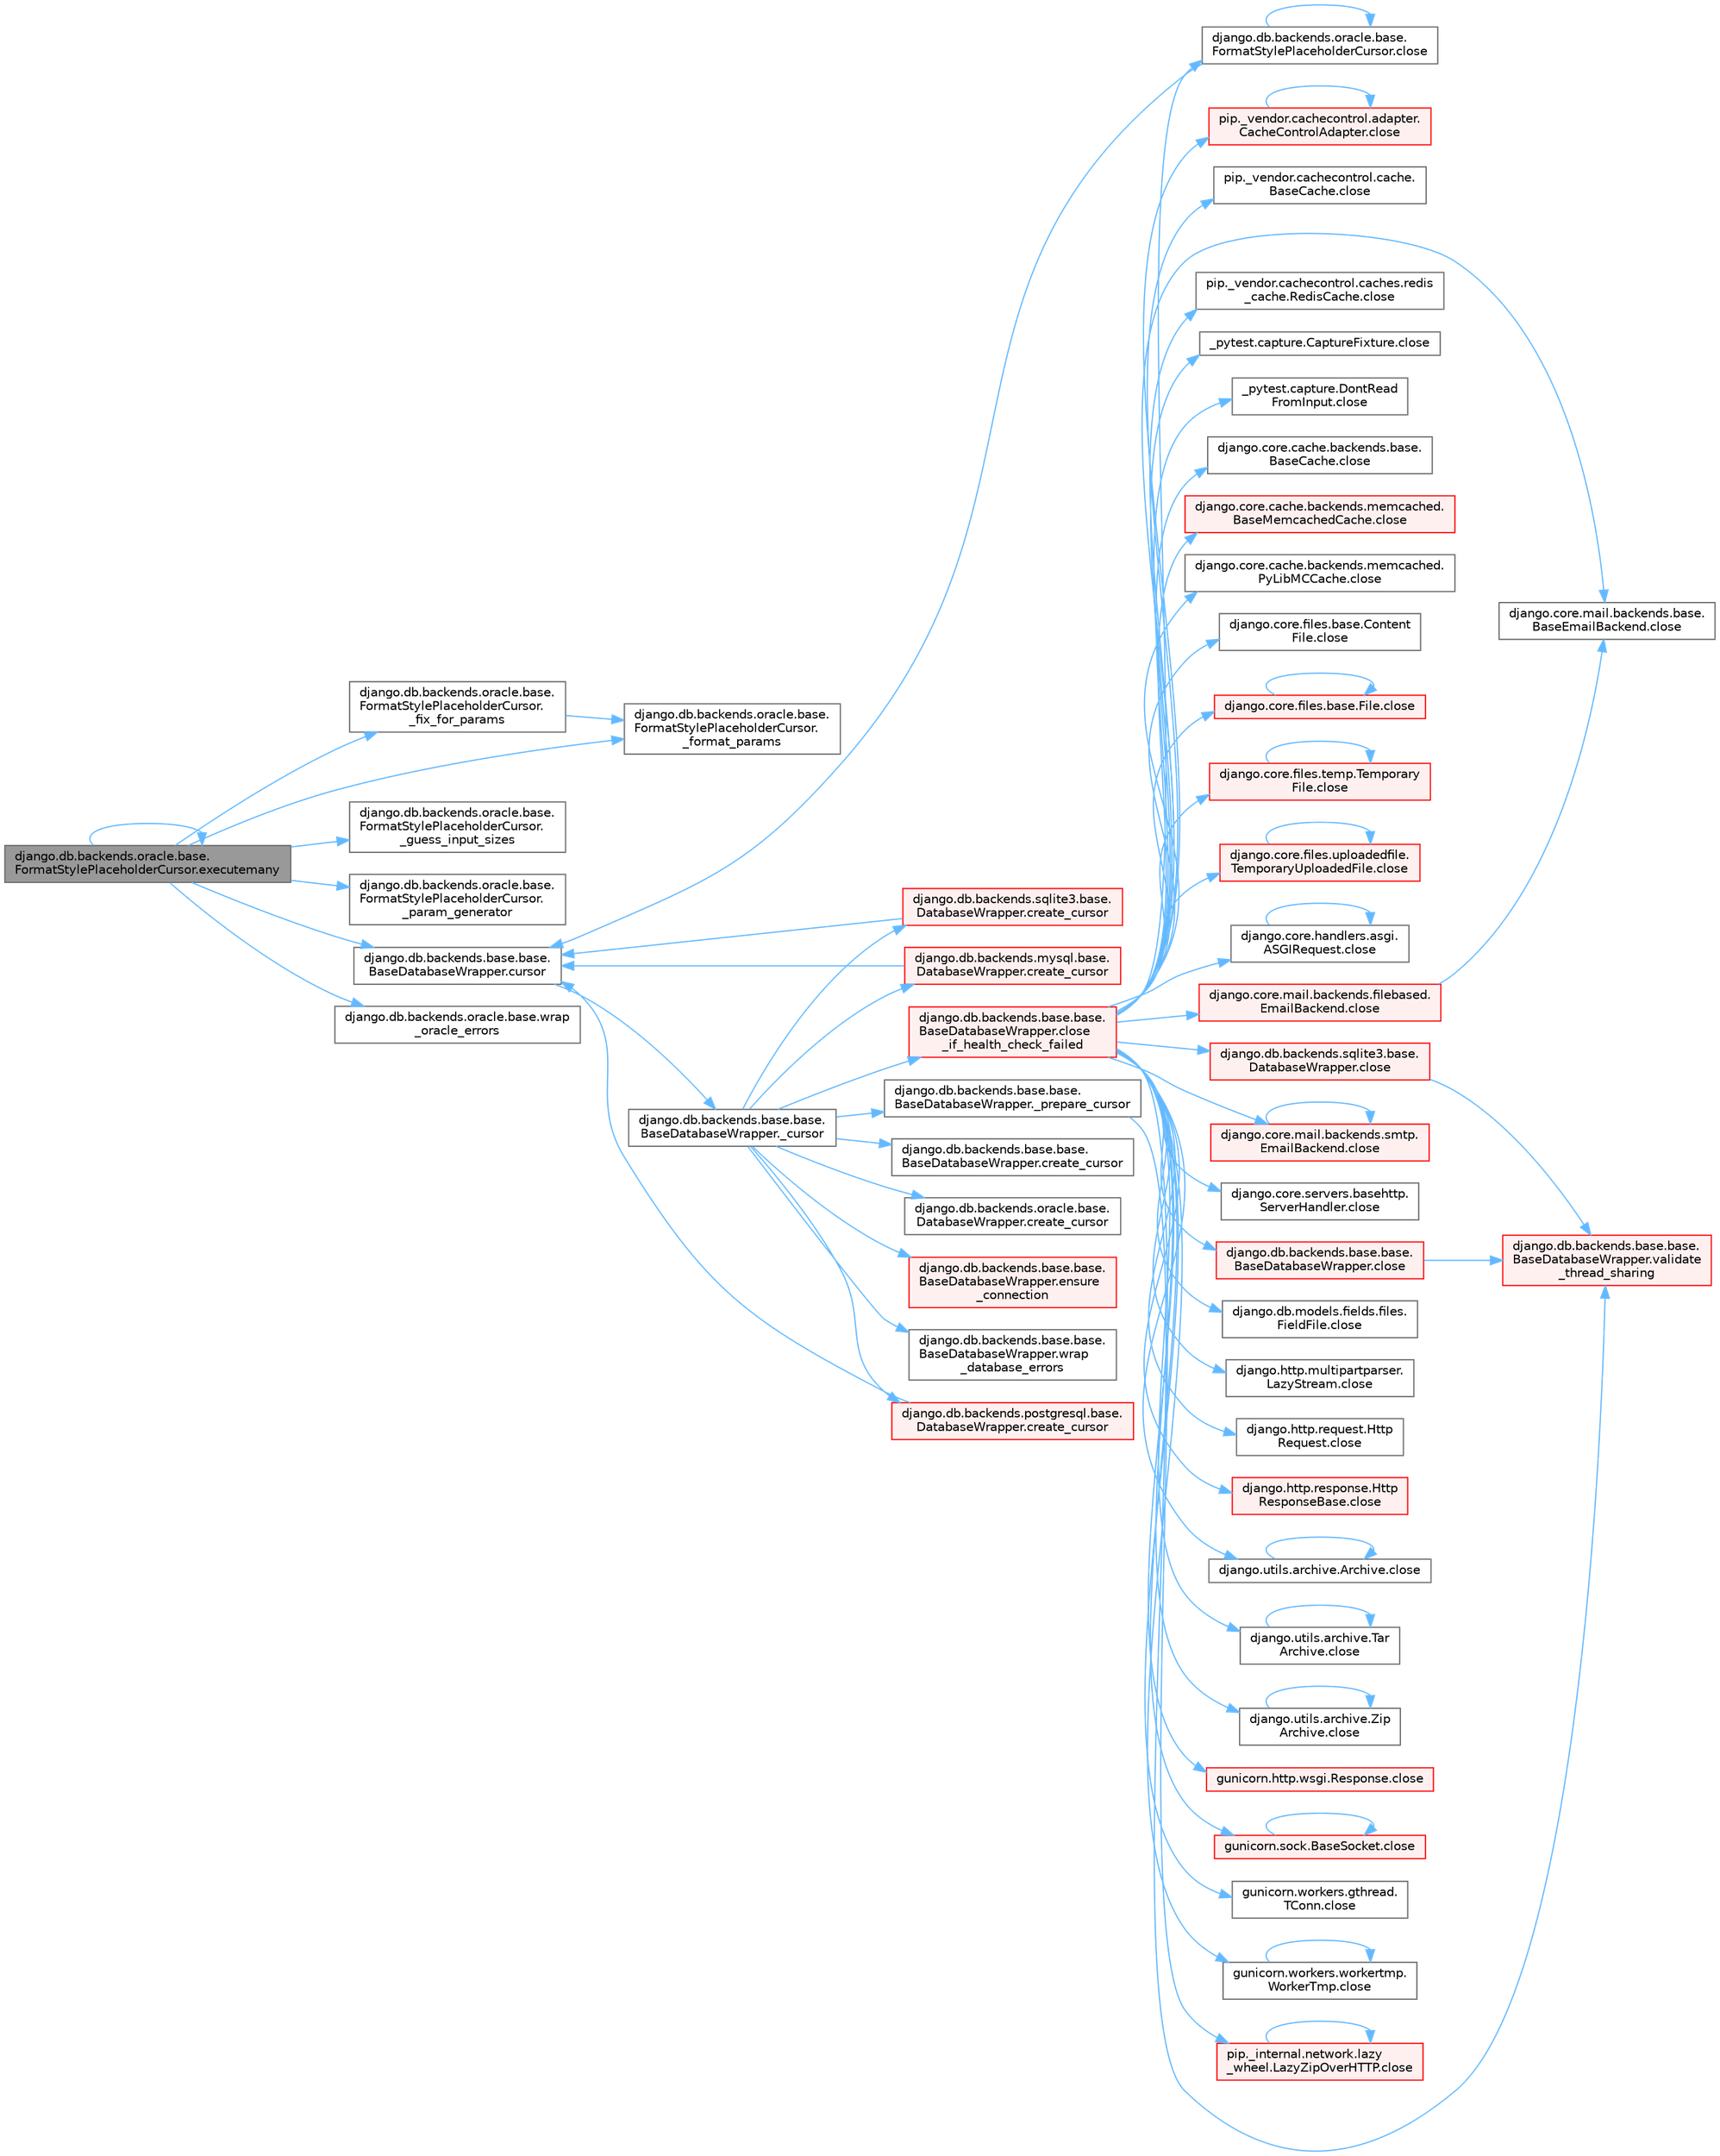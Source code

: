 digraph "django.db.backends.oracle.base.FormatStylePlaceholderCursor.executemany"
{
 // LATEX_PDF_SIZE
  bgcolor="transparent";
  edge [fontname=Helvetica,fontsize=10,labelfontname=Helvetica,labelfontsize=10];
  node [fontname=Helvetica,fontsize=10,shape=box,height=0.2,width=0.4];
  rankdir="LR";
  Node1 [id="Node000001",label="django.db.backends.oracle.base.\lFormatStylePlaceholderCursor.executemany",height=0.2,width=0.4,color="gray40", fillcolor="grey60", style="filled", fontcolor="black",tooltip=" "];
  Node1 -> Node2 [id="edge1_Node000001_Node000002",color="steelblue1",style="solid",tooltip=" "];
  Node2 [id="Node000002",label="django.db.backends.oracle.base.\lFormatStylePlaceholderCursor.\l_fix_for_params",height=0.2,width=0.4,color="grey40", fillcolor="white", style="filled",URL="$classdjango_1_1db_1_1backends_1_1oracle_1_1base_1_1_format_style_placeholder_cursor.html#a835a7fe92dfa69979737ff9cc625f20d",tooltip=" "];
  Node2 -> Node3 [id="edge2_Node000002_Node000003",color="steelblue1",style="solid",tooltip=" "];
  Node3 [id="Node000003",label="django.db.backends.oracle.base.\lFormatStylePlaceholderCursor.\l_format_params",height=0.2,width=0.4,color="grey40", fillcolor="white", style="filled",URL="$classdjango_1_1db_1_1backends_1_1oracle_1_1base_1_1_format_style_placeholder_cursor.html#a6905f99e29508c7a45658bdc80fbb3ee",tooltip=" "];
  Node1 -> Node3 [id="edge3_Node000001_Node000003",color="steelblue1",style="solid",tooltip=" "];
  Node1 -> Node4 [id="edge4_Node000001_Node000004",color="steelblue1",style="solid",tooltip=" "];
  Node4 [id="Node000004",label="django.db.backends.oracle.base.\lFormatStylePlaceholderCursor.\l_guess_input_sizes",height=0.2,width=0.4,color="grey40", fillcolor="white", style="filled",URL="$classdjango_1_1db_1_1backends_1_1oracle_1_1base_1_1_format_style_placeholder_cursor.html#a3498f43a2cd6a65db64ad08f6993f16b",tooltip=" "];
  Node1 -> Node5 [id="edge5_Node000001_Node000005",color="steelblue1",style="solid",tooltip=" "];
  Node5 [id="Node000005",label="django.db.backends.oracle.base.\lFormatStylePlaceholderCursor.\l_param_generator",height=0.2,width=0.4,color="grey40", fillcolor="white", style="filled",URL="$classdjango_1_1db_1_1backends_1_1oracle_1_1base_1_1_format_style_placeholder_cursor.html#a04b5f0e9ef69503fbc8d7ac7dc221580",tooltip=" "];
  Node1 -> Node6 [id="edge6_Node000001_Node000006",color="steelblue1",style="solid",tooltip=" "];
  Node6 [id="Node000006",label="django.db.backends.base.base.\lBaseDatabaseWrapper.cursor",height=0.2,width=0.4,color="grey40", fillcolor="white", style="filled",URL="$classdjango_1_1db_1_1backends_1_1base_1_1base_1_1_base_database_wrapper.html#a36460fef236d97a41d6ed05f035509f8",tooltip=" "];
  Node6 -> Node7 [id="edge7_Node000006_Node000007",color="steelblue1",style="solid",tooltip=" "];
  Node7 [id="Node000007",label="django.db.backends.base.base.\lBaseDatabaseWrapper._cursor",height=0.2,width=0.4,color="grey40", fillcolor="white", style="filled",URL="$classdjango_1_1db_1_1backends_1_1base_1_1base_1_1_base_database_wrapper.html#a4ab6e7f33d17ad7228f40516ace60c5f",tooltip=" "];
  Node7 -> Node8 [id="edge8_Node000007_Node000008",color="steelblue1",style="solid",tooltip=" "];
  Node8 [id="Node000008",label="django.db.backends.base.base.\lBaseDatabaseWrapper._prepare_cursor",height=0.2,width=0.4,color="grey40", fillcolor="white", style="filled",URL="$classdjango_1_1db_1_1backends_1_1base_1_1base_1_1_base_database_wrapper.html#af8f50dc5cd42b79109d8a262398e6c1c",tooltip=" "];
  Node8 -> Node9 [id="edge9_Node000008_Node000009",color="steelblue1",style="solid",tooltip=" "];
  Node9 [id="Node000009",label="django.db.backends.base.base.\lBaseDatabaseWrapper.validate\l_thread_sharing",height=0.2,width=0.4,color="red", fillcolor="#FFF0F0", style="filled",URL="$classdjango_1_1db_1_1backends_1_1base_1_1base_1_1_base_database_wrapper.html#adea4e3380c08118490c13a61f2d3f89a",tooltip=" "];
  Node7 -> Node30 [id="edge10_Node000007_Node000030",color="steelblue1",style="solid",tooltip=" "];
  Node30 [id="Node000030",label="django.db.backends.base.base.\lBaseDatabaseWrapper.close\l_if_health_check_failed",height=0.2,width=0.4,color="red", fillcolor="#FFF0F0", style="filled",URL="$classdjango_1_1db_1_1backends_1_1base_1_1base_1_1_base_database_wrapper.html#a3f4d11734d2da94781f00468b6bd3981",tooltip=" "];
  Node30 -> Node31 [id="edge11_Node000030_Node000031",color="steelblue1",style="solid",tooltip=" "];
  Node31 [id="Node000031",label="_pytest.capture.CaptureFixture.close",height=0.2,width=0.4,color="grey40", fillcolor="white", style="filled",URL="$class__pytest_1_1capture_1_1_capture_fixture.html#ac018b3a02c2aff2047974ced57907cd0",tooltip=" "];
  Node30 -> Node32 [id="edge12_Node000030_Node000032",color="steelblue1",style="solid",tooltip=" "];
  Node32 [id="Node000032",label="_pytest.capture.DontRead\lFromInput.close",height=0.2,width=0.4,color="grey40", fillcolor="white", style="filled",URL="$class__pytest_1_1capture_1_1_dont_read_from_input.html#accf28daf7db40f53462752cc02bbdd32",tooltip=" "];
  Node30 -> Node33 [id="edge13_Node000030_Node000033",color="steelblue1",style="solid",tooltip=" "];
  Node33 [id="Node000033",label="django.core.cache.backends.base.\lBaseCache.close",height=0.2,width=0.4,color="grey40", fillcolor="white", style="filled",URL="$classdjango_1_1core_1_1cache_1_1backends_1_1base_1_1_base_cache.html#ae5d10e57a1ab2b99171e943370da8cf3",tooltip=" "];
  Node30 -> Node34 [id="edge14_Node000030_Node000034",color="steelblue1",style="solid",tooltip=" "];
  Node34 [id="Node000034",label="django.core.cache.backends.memcached.\lBaseMemcachedCache.close",height=0.2,width=0.4,color="red", fillcolor="#FFF0F0", style="filled",URL="$classdjango_1_1core_1_1cache_1_1backends_1_1memcached_1_1_base_memcached_cache.html#ab36ac92f106d8dacc64d539b447a5e37",tooltip=" "];
  Node30 -> Node37 [id="edge15_Node000030_Node000037",color="steelblue1",style="solid",tooltip=" "];
  Node37 [id="Node000037",label="django.core.cache.backends.memcached.\lPyLibMCCache.close",height=0.2,width=0.4,color="grey40", fillcolor="white", style="filled",URL="$classdjango_1_1core_1_1cache_1_1backends_1_1memcached_1_1_py_lib_m_c_cache.html#a76cb2e86bb346b70433dfe177597da58",tooltip=" "];
  Node30 -> Node38 [id="edge16_Node000030_Node000038",color="steelblue1",style="solid",tooltip=" "];
  Node38 [id="Node000038",label="django.core.files.base.Content\lFile.close",height=0.2,width=0.4,color="grey40", fillcolor="white", style="filled",URL="$classdjango_1_1core_1_1files_1_1base_1_1_content_file.html#a09ae22d8cfcf28936b97a8eba0fd85cb",tooltip=" "];
  Node30 -> Node39 [id="edge17_Node000030_Node000039",color="steelblue1",style="solid",tooltip=" "];
  Node39 [id="Node000039",label="django.core.files.base.File.close",height=0.2,width=0.4,color="red", fillcolor="#FFF0F0", style="filled",URL="$classdjango_1_1core_1_1files_1_1base_1_1_file.html#a0ff3dc914f2c207114a150eaac429bdc",tooltip=" "];
  Node39 -> Node39 [id="edge18_Node000039_Node000039",color="steelblue1",style="solid",tooltip=" "];
  Node30 -> Node47 [id="edge19_Node000030_Node000047",color="steelblue1",style="solid",tooltip=" "];
  Node47 [id="Node000047",label="django.core.files.temp.Temporary\lFile.close",height=0.2,width=0.4,color="red", fillcolor="#FFF0F0", style="filled",URL="$classdjango_1_1core_1_1files_1_1temp_1_1_temporary_file.html#a3137c46b13cae4e5e6fe6489e42677d5",tooltip=" "];
  Node47 -> Node47 [id="edge20_Node000047_Node000047",color="steelblue1",style="solid",tooltip=" "];
  Node30 -> Node1053 [id="edge21_Node000030_Node001053",color="steelblue1",style="solid",tooltip=" "];
  Node1053 [id="Node001053",label="django.core.files.uploadedfile.\lTemporaryUploadedFile.close",height=0.2,width=0.4,color="red", fillcolor="#FFF0F0", style="filled",URL="$classdjango_1_1core_1_1files_1_1uploadedfile_1_1_temporary_uploaded_file.html#a01ddb9d43a99baf6157c1d60b37198cd",tooltip=" "];
  Node1053 -> Node1053 [id="edge22_Node001053_Node001053",color="steelblue1",style="solid",tooltip=" "];
  Node30 -> Node1054 [id="edge23_Node000030_Node001054",color="steelblue1",style="solid",tooltip=" "];
  Node1054 [id="Node001054",label="django.core.handlers.asgi.\lASGIRequest.close",height=0.2,width=0.4,color="grey40", fillcolor="white", style="filled",URL="$classdjango_1_1core_1_1handlers_1_1asgi_1_1_a_s_g_i_request.html#a2f3a1c1c50b4cf63ef552b4f96cc4f7f",tooltip=" "];
  Node1054 -> Node1054 [id="edge24_Node001054_Node001054",color="steelblue1",style="solid",tooltip=" "];
  Node30 -> Node1055 [id="edge25_Node000030_Node001055",color="steelblue1",style="solid",tooltip=" "];
  Node1055 [id="Node001055",label="django.core.mail.backends.base.\lBaseEmailBackend.close",height=0.2,width=0.4,color="grey40", fillcolor="white", style="filled",URL="$classdjango_1_1core_1_1mail_1_1backends_1_1base_1_1_base_email_backend.html#a358a8107d966c2d82d9eb9d18565784e",tooltip=" "];
  Node30 -> Node1056 [id="edge26_Node000030_Node001056",color="steelblue1",style="solid",tooltip=" "];
  Node1056 [id="Node001056",label="django.core.mail.backends.filebased.\lEmailBackend.close",height=0.2,width=0.4,color="red", fillcolor="#FFF0F0", style="filled",URL="$classdjango_1_1core_1_1mail_1_1backends_1_1filebased_1_1_email_backend.html#af90ba8a487930e530a20ceb03669a672",tooltip=" "];
  Node1056 -> Node1055 [id="edge27_Node001056_Node001055",color="steelblue1",style="solid",tooltip=" "];
  Node30 -> Node1057 [id="edge28_Node000030_Node001057",color="steelblue1",style="solid",tooltip=" "];
  Node1057 [id="Node001057",label="django.core.mail.backends.smtp.\lEmailBackend.close",height=0.2,width=0.4,color="red", fillcolor="#FFF0F0", style="filled",URL="$classdjango_1_1core_1_1mail_1_1backends_1_1smtp_1_1_email_backend.html#a6ac7253539c4f1102986c6df417fb050",tooltip=" "];
  Node1057 -> Node1057 [id="edge29_Node001057_Node001057",color="steelblue1",style="solid",tooltip=" "];
  Node30 -> Node1058 [id="edge30_Node000030_Node001058",color="steelblue1",style="solid",tooltip=" "];
  Node1058 [id="Node001058",label="django.core.servers.basehttp.\lServerHandler.close",height=0.2,width=0.4,color="grey40", fillcolor="white", style="filled",URL="$classdjango_1_1core_1_1servers_1_1basehttp_1_1_server_handler.html#a67022bc1dc85a75307901027d41a6a61",tooltip=" "];
  Node30 -> Node1059 [id="edge31_Node000030_Node001059",color="steelblue1",style="solid",tooltip=" "];
  Node1059 [id="Node001059",label="django.db.backends.base.base.\lBaseDatabaseWrapper.close",height=0.2,width=0.4,color="red", fillcolor="#FFF0F0", style="filled",URL="$classdjango_1_1db_1_1backends_1_1base_1_1base_1_1_base_database_wrapper.html#a01214a9b91408274fbc34cb062baf2bc",tooltip=" "];
  Node1059 -> Node9 [id="edge32_Node001059_Node000009",color="steelblue1",style="solid",tooltip=" "];
  Node30 -> Node1064 [id="edge33_Node000030_Node001064",color="steelblue1",style="solid",tooltip=" "];
  Node1064 [id="Node001064",label="django.db.backends.oracle.base.\lFormatStylePlaceholderCursor.close",height=0.2,width=0.4,color="grey40", fillcolor="white", style="filled",URL="$classdjango_1_1db_1_1backends_1_1oracle_1_1base_1_1_format_style_placeholder_cursor.html#aebbf24b6a824d4e0fb370ce417d41f93",tooltip=" "];
  Node1064 -> Node1064 [id="edge34_Node001064_Node001064",color="steelblue1",style="solid",tooltip=" "];
  Node1064 -> Node6 [id="edge35_Node001064_Node000006",color="steelblue1",style="solid",tooltip=" "];
  Node30 -> Node1065 [id="edge36_Node000030_Node001065",color="steelblue1",style="solid",tooltip=" "];
  Node1065 [id="Node001065",label="django.db.backends.sqlite3.base.\lDatabaseWrapper.close",height=0.2,width=0.4,color="red", fillcolor="#FFF0F0", style="filled",URL="$classdjango_1_1db_1_1backends_1_1sqlite3_1_1base_1_1_database_wrapper.html#accb46eb6dd574171611ec4912f677d3f",tooltip=" "];
  Node1065 -> Node9 [id="edge37_Node001065_Node000009",color="steelblue1",style="solid",tooltip=" "];
  Node30 -> Node1068 [id="edge38_Node000030_Node001068",color="steelblue1",style="solid",tooltip=" "];
  Node1068 [id="Node001068",label="django.db.models.fields.files.\lFieldFile.close",height=0.2,width=0.4,color="grey40", fillcolor="white", style="filled",URL="$classdjango_1_1db_1_1models_1_1fields_1_1files_1_1_field_file.html#a7764f6ac41d2cf2e0e60639dff4d7f03",tooltip=" "];
  Node30 -> Node1069 [id="edge39_Node000030_Node001069",color="steelblue1",style="solid",tooltip=" "];
  Node1069 [id="Node001069",label="django.http.multipartparser.\lLazyStream.close",height=0.2,width=0.4,color="grey40", fillcolor="white", style="filled",URL="$classdjango_1_1http_1_1multipartparser_1_1_lazy_stream.html#a8cc031a8e3e86872b4d5d12ebb448573",tooltip=" "];
  Node30 -> Node1070 [id="edge40_Node000030_Node001070",color="steelblue1",style="solid",tooltip=" "];
  Node1070 [id="Node001070",label="django.http.request.Http\lRequest.close",height=0.2,width=0.4,color="grey40", fillcolor="white", style="filled",URL="$classdjango_1_1http_1_1request_1_1_http_request.html#a13db25295d57830ab61aed1a8339842e",tooltip=" "];
  Node30 -> Node1071 [id="edge41_Node000030_Node001071",color="steelblue1",style="solid",tooltip=" "];
  Node1071 [id="Node001071",label="django.http.response.Http\lResponseBase.close",height=0.2,width=0.4,color="red", fillcolor="#FFF0F0", style="filled",URL="$classdjango_1_1http_1_1response_1_1_http_response_base.html#a2e18a8319fb2b68853f032a3a1e93ffe",tooltip=" "];
  Node30 -> Node1072 [id="edge42_Node000030_Node001072",color="steelblue1",style="solid",tooltip=" "];
  Node1072 [id="Node001072",label="django.utils.archive.Archive.close",height=0.2,width=0.4,color="grey40", fillcolor="white", style="filled",URL="$classdjango_1_1utils_1_1archive_1_1_archive.html#a5fe062c89d687d218982c9c523c74c2a",tooltip=" "];
  Node1072 -> Node1072 [id="edge43_Node001072_Node001072",color="steelblue1",style="solid",tooltip=" "];
  Node30 -> Node1073 [id="edge44_Node000030_Node001073",color="steelblue1",style="solid",tooltip=" "];
  Node1073 [id="Node001073",label="django.utils.archive.Tar\lArchive.close",height=0.2,width=0.4,color="grey40", fillcolor="white", style="filled",URL="$classdjango_1_1utils_1_1archive_1_1_tar_archive.html#a9f92da2fc83a8bf18400412a9cf77836",tooltip=" "];
  Node1073 -> Node1073 [id="edge45_Node001073_Node001073",color="steelblue1",style="solid",tooltip=" "];
  Node30 -> Node1074 [id="edge46_Node000030_Node001074",color="steelblue1",style="solid",tooltip=" "];
  Node1074 [id="Node001074",label="django.utils.archive.Zip\lArchive.close",height=0.2,width=0.4,color="grey40", fillcolor="white", style="filled",URL="$classdjango_1_1utils_1_1archive_1_1_zip_archive.html#a72926f0c232970ff5bf94a7082dd5ac9",tooltip=" "];
  Node1074 -> Node1074 [id="edge47_Node001074_Node001074",color="steelblue1",style="solid",tooltip=" "];
  Node30 -> Node1075 [id="edge48_Node000030_Node001075",color="steelblue1",style="solid",tooltip=" "];
  Node1075 [id="Node001075",label="gunicorn.http.wsgi.Response.close",height=0.2,width=0.4,color="red", fillcolor="#FFF0F0", style="filled",URL="$classgunicorn_1_1http_1_1wsgi_1_1_response.html#a046ea28916c2a721d57a5852261bef24",tooltip=" "];
  Node30 -> Node1082 [id="edge49_Node000030_Node001082",color="steelblue1",style="solid",tooltip=" "];
  Node1082 [id="Node001082",label="gunicorn.sock.BaseSocket.close",height=0.2,width=0.4,color="red", fillcolor="#FFF0F0", style="filled",URL="$classgunicorn_1_1sock_1_1_base_socket.html#af2002e81bf30cc8c6614f9568af6ef06",tooltip=" "];
  Node1082 -> Node1082 [id="edge50_Node001082_Node001082",color="steelblue1",style="solid",tooltip=" "];
  Node30 -> Node1124 [id="edge51_Node000030_Node001124",color="steelblue1",style="solid",tooltip=" "];
  Node1124 [id="Node001124",label="gunicorn.workers.gthread.\lTConn.close",height=0.2,width=0.4,color="grey40", fillcolor="white", style="filled",URL="$classgunicorn_1_1workers_1_1gthread_1_1_t_conn.html#aa302868e132a81509a48f46789d6afc4",tooltip=" "];
  Node30 -> Node1125 [id="edge52_Node000030_Node001125",color="steelblue1",style="solid",tooltip=" "];
  Node1125 [id="Node001125",label="gunicorn.workers.workertmp.\lWorkerTmp.close",height=0.2,width=0.4,color="grey40", fillcolor="white", style="filled",URL="$classgunicorn_1_1workers_1_1workertmp_1_1_worker_tmp.html#ae6bf726cee2be8f52fa4bbe0f868d3c6",tooltip=" "];
  Node1125 -> Node1125 [id="edge53_Node001125_Node001125",color="steelblue1",style="solid",tooltip=" "];
  Node30 -> Node1126 [id="edge54_Node000030_Node001126",color="steelblue1",style="solid",tooltip=" "];
  Node1126 [id="Node001126",label="pip._internal.network.lazy\l_wheel.LazyZipOverHTTP.close",height=0.2,width=0.4,color="red", fillcolor="#FFF0F0", style="filled",URL="$classpip_1_1__internal_1_1network_1_1lazy__wheel_1_1_lazy_zip_over_h_t_t_p.html#a6aeec11453c683f141b9fe121163a8d0",tooltip=" "];
  Node1126 -> Node1126 [id="edge55_Node001126_Node001126",color="steelblue1",style="solid",tooltip=" "];
  Node30 -> Node1127 [id="edge56_Node000030_Node001127",color="steelblue1",style="solid",tooltip=" "];
  Node1127 [id="Node001127",label="pip._vendor.cachecontrol.adapter.\lCacheControlAdapter.close",height=0.2,width=0.4,color="red", fillcolor="#FFF0F0", style="filled",URL="$classpip_1_1__vendor_1_1cachecontrol_1_1adapter_1_1_cache_control_adapter.html#a085c6ea7434042e9af7286a8875fb646",tooltip=" "];
  Node1127 -> Node1127 [id="edge57_Node001127_Node001127",color="steelblue1",style="solid",tooltip=" "];
  Node30 -> Node1130 [id="edge58_Node000030_Node001130",color="steelblue1",style="solid",tooltip=" "];
  Node1130 [id="Node001130",label="pip._vendor.cachecontrol.cache.\lBaseCache.close",height=0.2,width=0.4,color="grey40", fillcolor="white", style="filled",URL="$classpip_1_1__vendor_1_1cachecontrol_1_1cache_1_1_base_cache.html#aed3b918393d941c531ffda7afa8968c5",tooltip=" "];
  Node30 -> Node1131 [id="edge59_Node000030_Node001131",color="steelblue1",style="solid",tooltip=" "];
  Node1131 [id="Node001131",label="pip._vendor.cachecontrol.caches.redis\l_cache.RedisCache.close",height=0.2,width=0.4,color="grey40", fillcolor="white", style="filled",URL="$classpip_1_1__vendor_1_1cachecontrol_1_1caches_1_1redis__cache_1_1_redis_cache.html#a3703f11cd74de5a2d416b33208df6710",tooltip=" "];
  Node7 -> Node4245 [id="edge60_Node000007_Node004245",color="steelblue1",style="solid",tooltip=" "];
  Node4245 [id="Node004245",label="django.db.backends.base.base.\lBaseDatabaseWrapper.create_cursor",height=0.2,width=0.4,color="grey40", fillcolor="white", style="filled",URL="$classdjango_1_1db_1_1backends_1_1base_1_1base_1_1_base_database_wrapper.html#ad5770c39dbfca2cff60c756f9da65e7e",tooltip=" "];
  Node7 -> Node4246 [id="edge61_Node000007_Node004246",color="steelblue1",style="solid",tooltip=" "];
  Node4246 [id="Node004246",label="django.db.backends.mysql.base.\lDatabaseWrapper.create_cursor",height=0.2,width=0.4,color="red", fillcolor="#FFF0F0", style="filled",URL="$classdjango_1_1db_1_1backends_1_1mysql_1_1base_1_1_database_wrapper.html#a0ff5c552844653c9008b2c1c843cb949",tooltip=" "];
  Node4246 -> Node6 [id="edge62_Node004246_Node000006",color="steelblue1",style="solid",tooltip=" "];
  Node7 -> Node4247 [id="edge63_Node000007_Node004247",color="steelblue1",style="solid",tooltip=" "];
  Node4247 [id="Node004247",label="django.db.backends.oracle.base.\lDatabaseWrapper.create_cursor",height=0.2,width=0.4,color="grey40", fillcolor="white", style="filled",URL="$classdjango_1_1db_1_1backends_1_1oracle_1_1base_1_1_database_wrapper.html#a82a148a124e32910f7432160ddc47da4",tooltip=" "];
  Node7 -> Node4248 [id="edge64_Node000007_Node004248",color="steelblue1",style="solid",tooltip=" "];
  Node4248 [id="Node004248",label="django.db.backends.postgresql.base.\lDatabaseWrapper.create_cursor",height=0.2,width=0.4,color="red", fillcolor="#FFF0F0", style="filled",URL="$classdjango_1_1db_1_1backends_1_1postgresql_1_1base_1_1_database_wrapper.html#a0097c2f901cc5ac98af1b51b05eafec1",tooltip=" "];
  Node4248 -> Node6 [id="edge65_Node004248_Node000006",color="steelblue1",style="solid",tooltip=" "];
  Node7 -> Node4249 [id="edge66_Node000007_Node004249",color="steelblue1",style="solid",tooltip=" "];
  Node4249 [id="Node004249",label="django.db.backends.sqlite3.base.\lDatabaseWrapper.create_cursor",height=0.2,width=0.4,color="red", fillcolor="#FFF0F0", style="filled",URL="$classdjango_1_1db_1_1backends_1_1sqlite3_1_1base_1_1_database_wrapper.html#a432ac337ae585453ec5c6c37a42ba892",tooltip=" "];
  Node4249 -> Node6 [id="edge67_Node004249_Node000006",color="steelblue1",style="solid",tooltip=" "];
  Node7 -> Node4260 [id="edge68_Node000007_Node004260",color="steelblue1",style="solid",tooltip=" "];
  Node4260 [id="Node004260",label="django.db.backends.base.base.\lBaseDatabaseWrapper.ensure\l_connection",height=0.2,width=0.4,color="red", fillcolor="#FFF0F0", style="filled",URL="$classdjango_1_1db_1_1backends_1_1base_1_1base_1_1_base_database_wrapper.html#a92c7bfe2efb05b06bb23cc7de201dbb5",tooltip=" "];
  Node7 -> Node1061 [id="edge69_Node000007_Node001061",color="steelblue1",style="solid",tooltip=" "];
  Node1061 [id="Node001061",label="django.db.backends.base.base.\lBaseDatabaseWrapper.wrap\l_database_errors",height=0.2,width=0.4,color="grey40", fillcolor="white", style="filled",URL="$classdjango_1_1db_1_1backends_1_1base_1_1base_1_1_base_database_wrapper.html#a050bf6b64d53029621c20b8f56b13596",tooltip=" "];
  Node1 -> Node1 [id="edge70_Node000001_Node000001",color="steelblue1",style="solid",tooltip=" "];
  Node1 -> Node4118 [id="edge71_Node000001_Node004118",color="steelblue1",style="solid",tooltip=" "];
  Node4118 [id="Node004118",label="django.db.backends.oracle.base.wrap\l_oracle_errors",height=0.2,width=0.4,color="grey40", fillcolor="white", style="filled",URL="$namespacedjango_1_1db_1_1backends_1_1oracle_1_1base.html#ad4869128b8afcce00d3d1ba2a927d12b",tooltip=" "];
}
